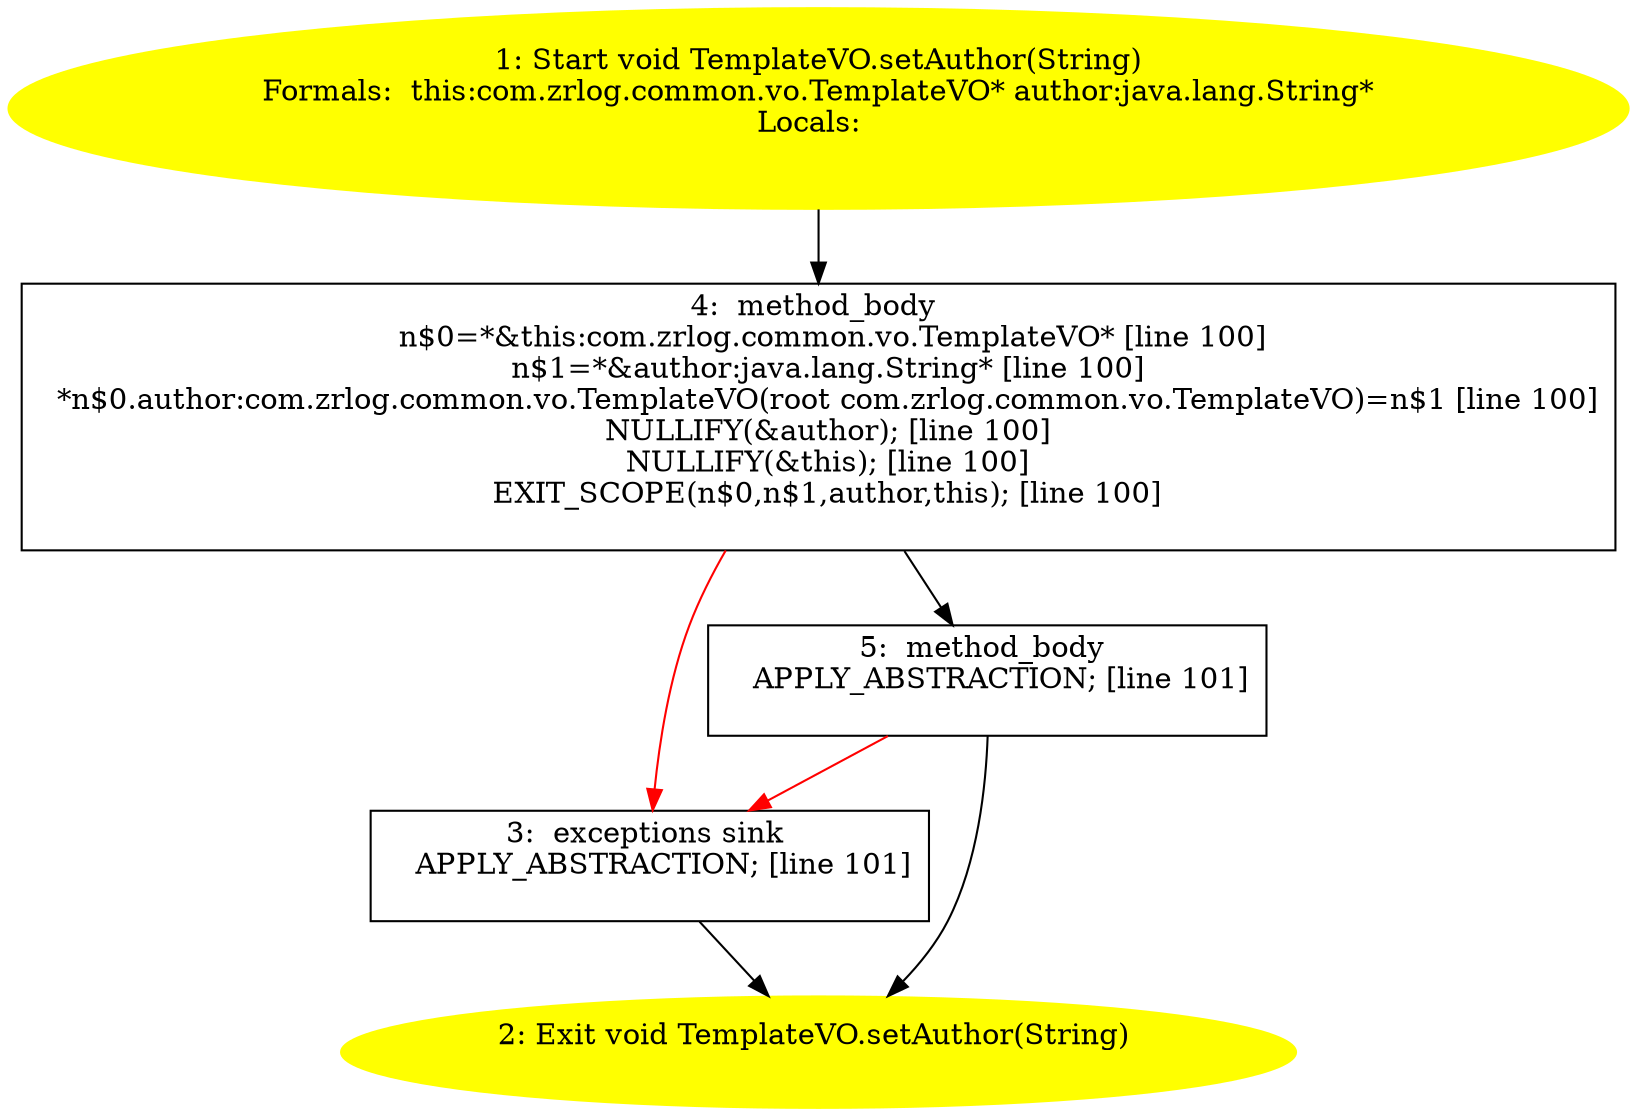 /* @generated */
digraph cfg {
"com.zrlog.common.vo.TemplateVO.setAuthor(java.lang.String):void.f5e8b85a0a57098ce31b8280637bb3d7_1" [label="1: Start void TemplateVO.setAuthor(String)\nFormals:  this:com.zrlog.common.vo.TemplateVO* author:java.lang.String*\nLocals:  \n  " color=yellow style=filled]
	

	 "com.zrlog.common.vo.TemplateVO.setAuthor(java.lang.String):void.f5e8b85a0a57098ce31b8280637bb3d7_1" -> "com.zrlog.common.vo.TemplateVO.setAuthor(java.lang.String):void.f5e8b85a0a57098ce31b8280637bb3d7_4" ;
"com.zrlog.common.vo.TemplateVO.setAuthor(java.lang.String):void.f5e8b85a0a57098ce31b8280637bb3d7_2" [label="2: Exit void TemplateVO.setAuthor(String) \n  " color=yellow style=filled]
	

"com.zrlog.common.vo.TemplateVO.setAuthor(java.lang.String):void.f5e8b85a0a57098ce31b8280637bb3d7_3" [label="3:  exceptions sink \n   APPLY_ABSTRACTION; [line 101]\n " shape="box"]
	

	 "com.zrlog.common.vo.TemplateVO.setAuthor(java.lang.String):void.f5e8b85a0a57098ce31b8280637bb3d7_3" -> "com.zrlog.common.vo.TemplateVO.setAuthor(java.lang.String):void.f5e8b85a0a57098ce31b8280637bb3d7_2" ;
"com.zrlog.common.vo.TemplateVO.setAuthor(java.lang.String):void.f5e8b85a0a57098ce31b8280637bb3d7_4" [label="4:  method_body \n   n$0=*&this:com.zrlog.common.vo.TemplateVO* [line 100]\n  n$1=*&author:java.lang.String* [line 100]\n  *n$0.author:com.zrlog.common.vo.TemplateVO(root com.zrlog.common.vo.TemplateVO)=n$1 [line 100]\n  NULLIFY(&author); [line 100]\n  NULLIFY(&this); [line 100]\n  EXIT_SCOPE(n$0,n$1,author,this); [line 100]\n " shape="box"]
	

	 "com.zrlog.common.vo.TemplateVO.setAuthor(java.lang.String):void.f5e8b85a0a57098ce31b8280637bb3d7_4" -> "com.zrlog.common.vo.TemplateVO.setAuthor(java.lang.String):void.f5e8b85a0a57098ce31b8280637bb3d7_5" ;
	 "com.zrlog.common.vo.TemplateVO.setAuthor(java.lang.String):void.f5e8b85a0a57098ce31b8280637bb3d7_4" -> "com.zrlog.common.vo.TemplateVO.setAuthor(java.lang.String):void.f5e8b85a0a57098ce31b8280637bb3d7_3" [color="red" ];
"com.zrlog.common.vo.TemplateVO.setAuthor(java.lang.String):void.f5e8b85a0a57098ce31b8280637bb3d7_5" [label="5:  method_body \n   APPLY_ABSTRACTION; [line 101]\n " shape="box"]
	

	 "com.zrlog.common.vo.TemplateVO.setAuthor(java.lang.String):void.f5e8b85a0a57098ce31b8280637bb3d7_5" -> "com.zrlog.common.vo.TemplateVO.setAuthor(java.lang.String):void.f5e8b85a0a57098ce31b8280637bb3d7_2" ;
	 "com.zrlog.common.vo.TemplateVO.setAuthor(java.lang.String):void.f5e8b85a0a57098ce31b8280637bb3d7_5" -> "com.zrlog.common.vo.TemplateVO.setAuthor(java.lang.String):void.f5e8b85a0a57098ce31b8280637bb3d7_3" [color="red" ];
}
